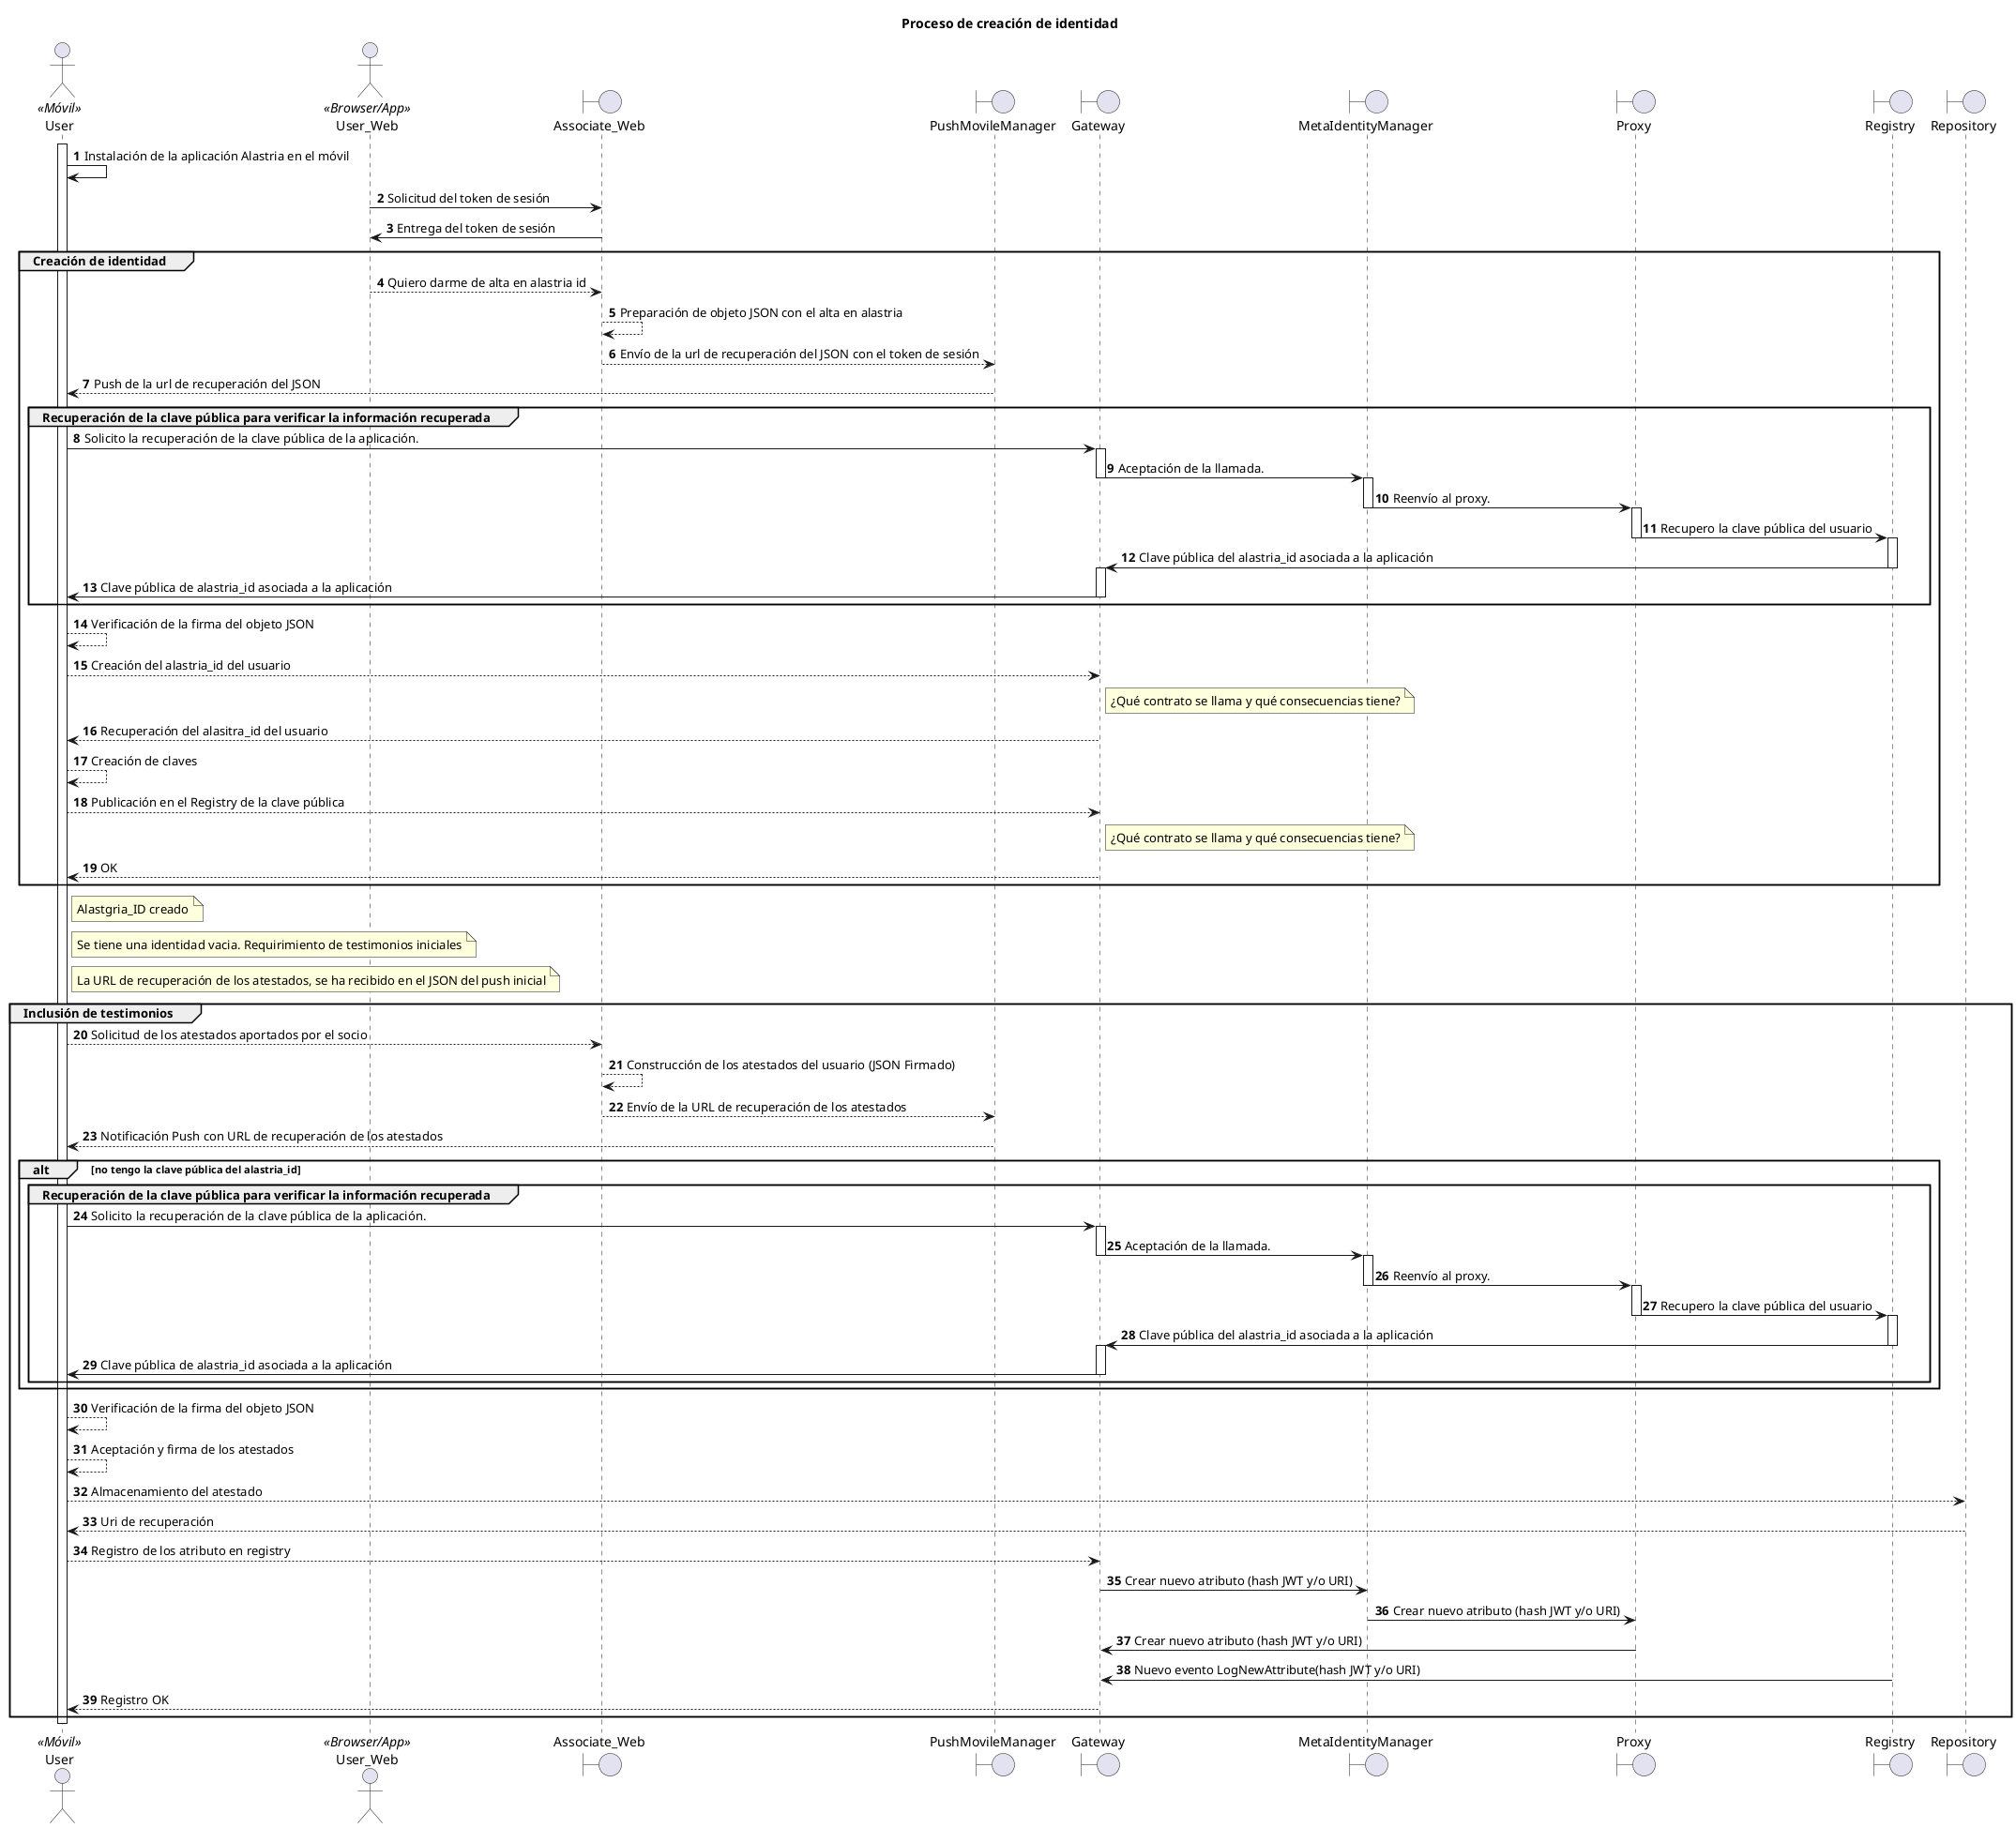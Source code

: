 @startuml
actor User <<Móvil>>
actor User_Web <<Browser/App>>
boundary Associate_Web
boundary  PushMovileManager
boundary Gateway
boundary MetaIdentityManager
boundary Proxy
boundary Registry

boundary Repository
autonumber
title
    Proceso de creación de identidad
end title
activate User
User->User: Instalación de la aplicación Alastria en el móvil

User_Web->Associate_Web: Solicitud del token de sesión
Associate_Web->User_Web: Entrega del token de sesión

group Creación de identidad
User_Web-->Associate_Web: Quiero darme de alta en alastria id
Associate_Web --> Associate_Web: Preparación de objeto JSON con el alta en alastria
Associate_Web --> PushMovileManager: Envío de la url de recuperación del JSON con el token de sesión
PushMovileManager --> User: Push de la url de recuperación del JSON

group Recuperación de la clave pública para verificar la información recuperada
    User->Gateway: Solicito la recuperación de la clave pública de la aplicación.
    activate Gateway
    Gateway->MetaIdentityManager: Aceptación de la llamada.
    deactivate Gateway
    activate MetaIdentityManager
    MetaIdentityManager->Proxy: Reenvío al proxy.
    deactivate MetaIdentityManager
    activate Proxy
    Proxy->Registry: Recupero la clave pública del usuario
    deactivate Proxy
    activate Registry
    Registry->Gateway: Clave pública del alastria_id asociada a la aplicación 
    deactivate Registry
    activate Gateway
    Gateway->User: Clave pública de alastria_id asociada a la aplicación
    deactivate Gateway
end

User --> User: Verificación de la firma del objeto JSON
User --> Gateway: Creación del alastria_id del usuario
note right Gateway: ¿Qué contrato se llama y qué consecuencias tiene?
Gateway --> User: Recuperación del alasitra_id del usuario
User --> User: Creación de claves
User --> Gateway: Publicación en el Registry de la clave pública
note right Gateway: ¿Qué contrato se llama y qué consecuencias tiene?
Gateway --> User: OK
end

note right User: Alastgria_ID creado
note right User: Se tiene una identidad vacia. Requirimiento de testimonios iniciales
note right User: La URL de recuperación de los atestados, se ha recibido en el JSON del push inicial

group Inclusión de testimonios
User --> Associate_Web: Solicitud de los atestados aportados por el socio
Associate_Web --> Associate_Web: Construcción de los atestados del usuario (JSON Firmado)
Associate_Web --> PushMovileManager: Envío de la URL de recuperación de los atestados
PushMovileManager --> User: Notificación Push con URL de recuperación de los atestados
alt no tengo la clave pública del alastria_id
  group Recuperación de la clave pública para verificar la información recuperada
    User->Gateway: Solicito la recuperación de la clave pública de la aplicación.
    activate Gateway
    Gateway->MetaIdentityManager: Aceptación de la llamada.
    deactivate Gateway
    activate MetaIdentityManager
    MetaIdentityManager->Proxy: Reenvío al proxy.
    deactivate MetaIdentityManager
    activate Proxy
    Proxy->Registry: Recupero la clave pública del usuario
    deactivate Proxy
    activate Registry
    Registry->Gateway: Clave pública del alastria_id asociada a la aplicación 
    deactivate Registry
    activate Gateway
    Gateway->User: Clave pública de alastria_id asociada a la aplicación
    deactivate Gateway
  end
end
User --> User: Verificación de la firma del objeto JSON
User --> User: Aceptación y firma de los atestados

User --> Repository: Almacenamiento del atestado
Repository --> User: Uri de recuperación

User --> Gateway: Registro de los atributo en registry
Gateway -> MetaIdentityManager: Crear nuevo atributo (hash JWT y/o URI)
MetaIdentityManager -> Proxy: Crear nuevo atributo (hash JWT y/o URI)
Proxy -> Gateway: Crear nuevo atributo (hash JWT y/o URI)
Registry -> Gateway: Nuevo evento LogNewAttribute(hash JWT y/o URI)
Gateway --> User: Registro OK
end

deactivate User
@enduml
